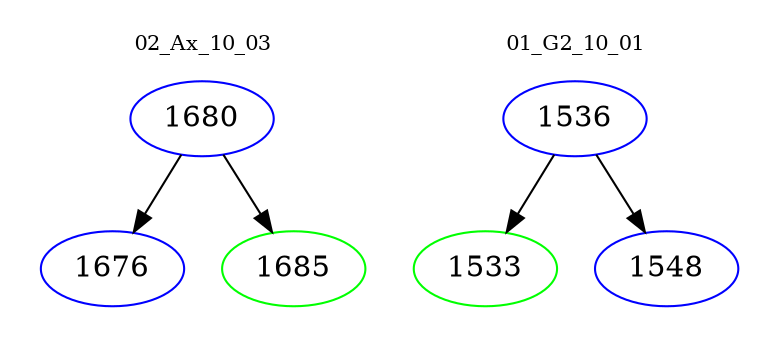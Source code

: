 digraph{
subgraph cluster_0 {
color = white
label = "02_Ax_10_03";
fontsize=10;
T0_1680 [label="1680", color="blue"]
T0_1680 -> T0_1676 [color="black"]
T0_1676 [label="1676", color="blue"]
T0_1680 -> T0_1685 [color="black"]
T0_1685 [label="1685", color="green"]
}
subgraph cluster_1 {
color = white
label = "01_G2_10_01";
fontsize=10;
T1_1536 [label="1536", color="blue"]
T1_1536 -> T1_1533 [color="black"]
T1_1533 [label="1533", color="green"]
T1_1536 -> T1_1548 [color="black"]
T1_1548 [label="1548", color="blue"]
}
}

